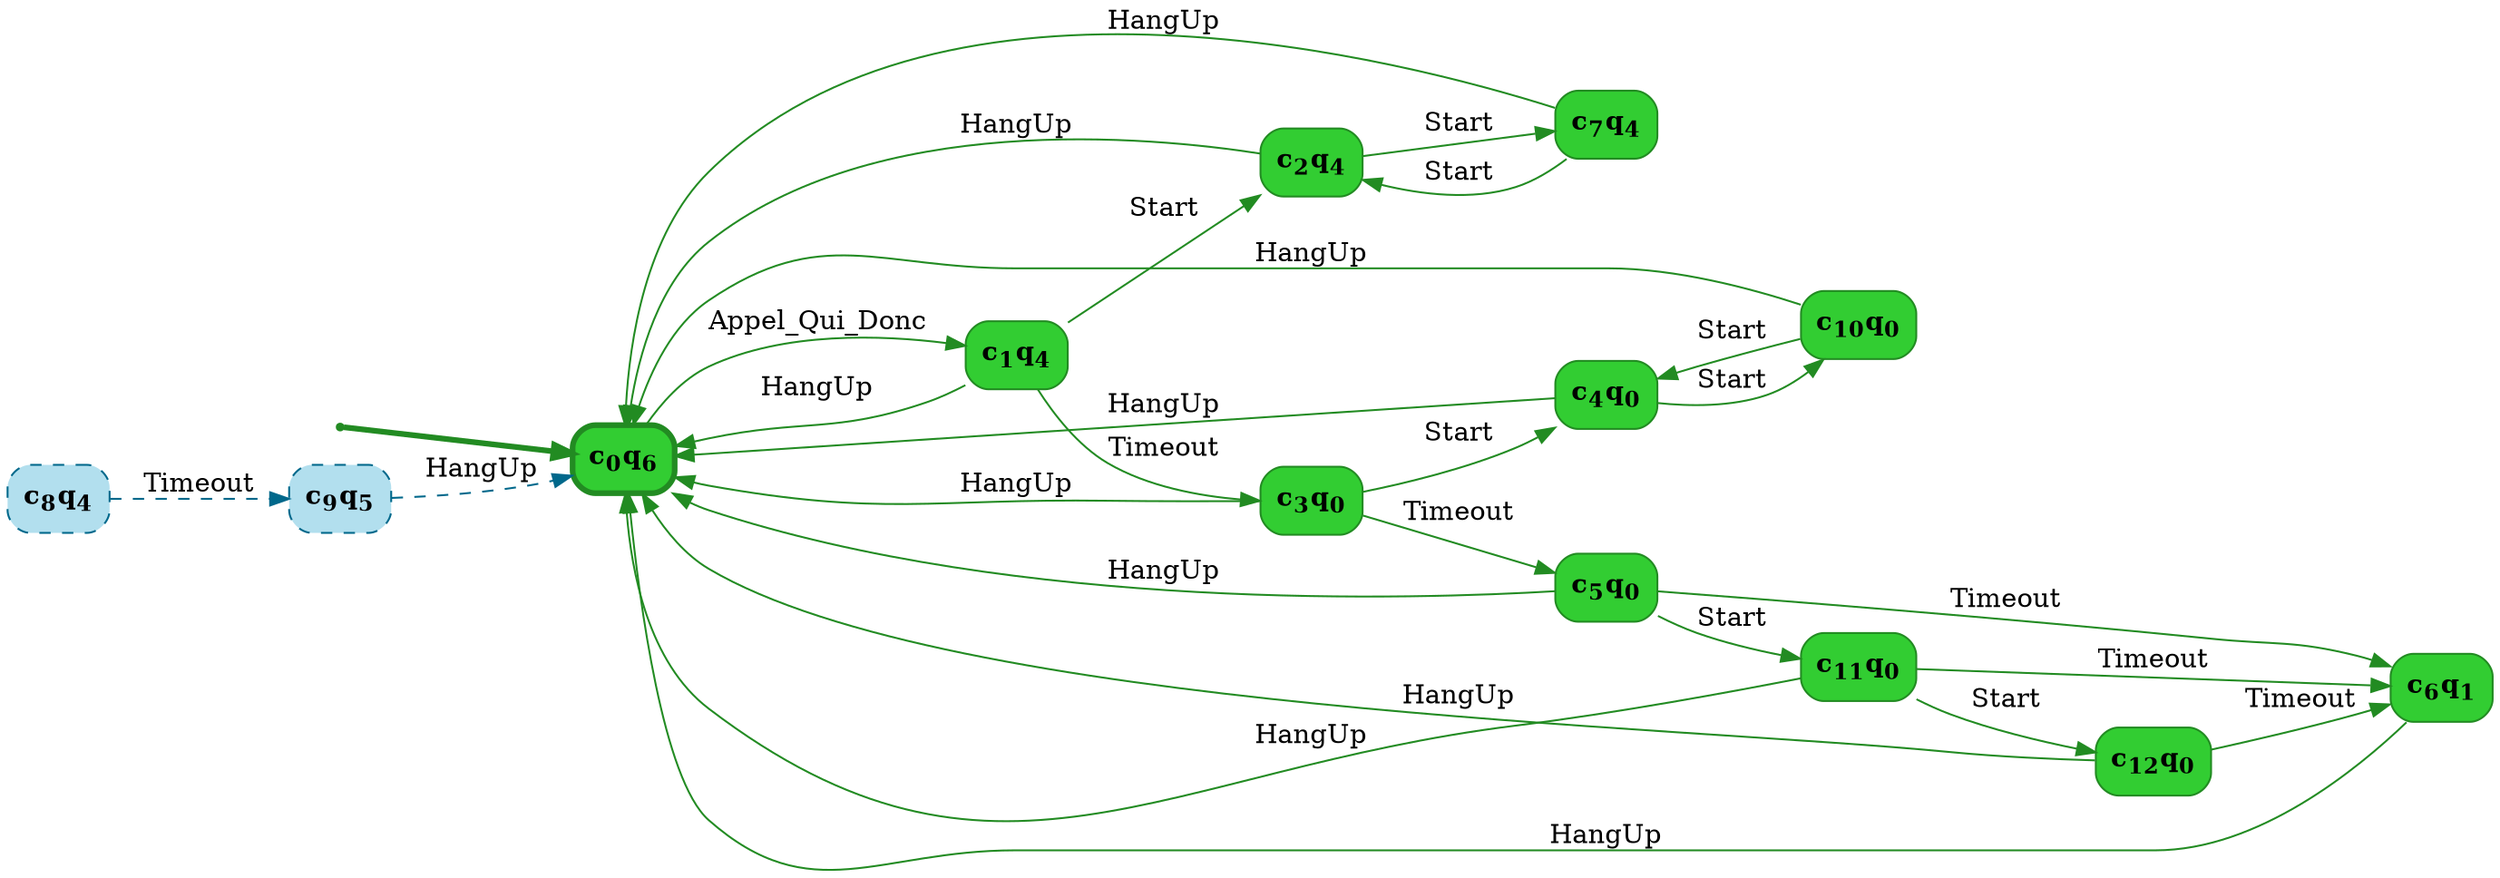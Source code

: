 digraph g {

	rankdir="LR"

	__invisible__[shape="point", color="forestgreen"]
	c0q6[label=<<b>c<sub>0</sub>q<sub>6</sub></b>>, shape="box", style="rounded, filled", fillcolor="limegreen", color="forestgreen", penwidth=3] // Initial
	c1q4[label=<<b>c<sub>1</sub>q<sub>4</sub></b>>, shape="box", style="rounded, filled", fillcolor="limegreen", color="forestgreen"]
	c2q4[label=<<b>c<sub>2</sub>q<sub>4</sub></b>>, shape="box", style="rounded, filled", fillcolor="limegreen", color="forestgreen"]
	c7q4[label=<<b>c<sub>7</sub>q<sub>4</sub></b>>, shape="box", style="rounded, filled", fillcolor="limegreen", color="forestgreen"]
	c3q0[label=<<b>c<sub>3</sub>q<sub>0</sub></b>>, shape="box", style="rounded, filled", fillcolor="limegreen", color="forestgreen"]
	c4q0[label=<<b>c<sub>4</sub>q<sub>0</sub></b>>, shape="box", style="rounded, filled", fillcolor="limegreen", color="forestgreen"]
	c10q0[label=<<b>c<sub>10</sub>q<sub>0</sub></b>>, shape="box", style="rounded, filled", fillcolor="limegreen", color="forestgreen"]
	c5q0[label=<<b>c<sub>5</sub>q<sub>0</sub></b>>, shape="box", style="rounded, filled", fillcolor="limegreen", color="forestgreen"]
	c6q1[label=<<b>c<sub>6</sub>q<sub>1</sub></b>>, shape="box", style="rounded, filled", fillcolor="limegreen", color="forestgreen"]
	c11q0[label=<<b>c<sub>11</sub>q<sub>0</sub></b>>, shape="box", style="rounded, filled", fillcolor="limegreen", color="forestgreen"]
	c12q0[label=<<b>c<sub>12</sub>q<sub>0</sub></b>>, shape="box", style="rounded, filled", fillcolor="limegreen", color="forestgreen"]
	c8q4[label=<<b>c<sub>8</sub>q<sub>4</sub></b>>, shape="box", style="rounded, filled, dashed", fillcolor="lightblue2", color="deepskyblue4"]
	c9q5[label=<<b>c<sub>9</sub>q<sub>5</sub></b>>, shape="box", style="rounded, filled, dashed", fillcolor="lightblue2", color="deepskyblue4"]

	__invisible__ -> c0q6[penwidth=3, color="forestgreen"]
	c0q6 -> c1q4[label=<Appel_Qui_Donc>, color="forestgreen"]
	c1q4 -> c0q6[label=<HangUp>, color="forestgreen"]
	c1q4 -> c2q4[label=<Start>, color="forestgreen"]
	c2q4 -> c0q6[label=<HangUp>, color="forestgreen"]
	c2q4 -> c7q4[label=<Start>, color="forestgreen"]
	c7q4 -> c2q4[label=<Start>, color="forestgreen"]
	c7q4 -> c0q6[label=<HangUp>, color="forestgreen"]
	c1q4 -> c3q0[label=<Timeout>, color="forestgreen"]
	c3q0 -> c0q6[label=<HangUp>, color="forestgreen"]
	c3q0 -> c4q0[label=<Start>, color="forestgreen"]
	c4q0 -> c0q6[label=<HangUp>, color="forestgreen"]
	c4q0 -> c10q0[label=<Start>, color="forestgreen"]
	c10q0 -> c4q0[label=<Start>, color="forestgreen"]
	c10q0 -> c0q6[label=<HangUp>, color="forestgreen"]
	c3q0 -> c5q0[label=<Timeout>, color="forestgreen"]
	c5q0 -> c6q1[label=<Timeout>, color="forestgreen"]
	c6q1 -> c0q6[label=<HangUp>, color="forestgreen"]
	c5q0 -> c0q6[label=<HangUp>, color="forestgreen"]
	c5q0 -> c11q0[label=<Start>, color="forestgreen"]
	c11q0 -> c0q6[label=<HangUp>, color="forestgreen"]
	c11q0 -> c12q0[label=<Start>, color="forestgreen"]
	c12q0 -> c0q6[label=<HangUp>, color="forestgreen"]
	c12q0 -> c6q1[label=<Timeout>, color="forestgreen"]
	c11q0 -> c6q1[label=<Timeout>, color="forestgreen"]
	c8q4 -> c9q5[label=<Timeout>, color="deepskyblue4", style="dashed"]
	c9q5 -> c0q6[label=<HangUp>, color="deepskyblue4", style="dashed"]

}
